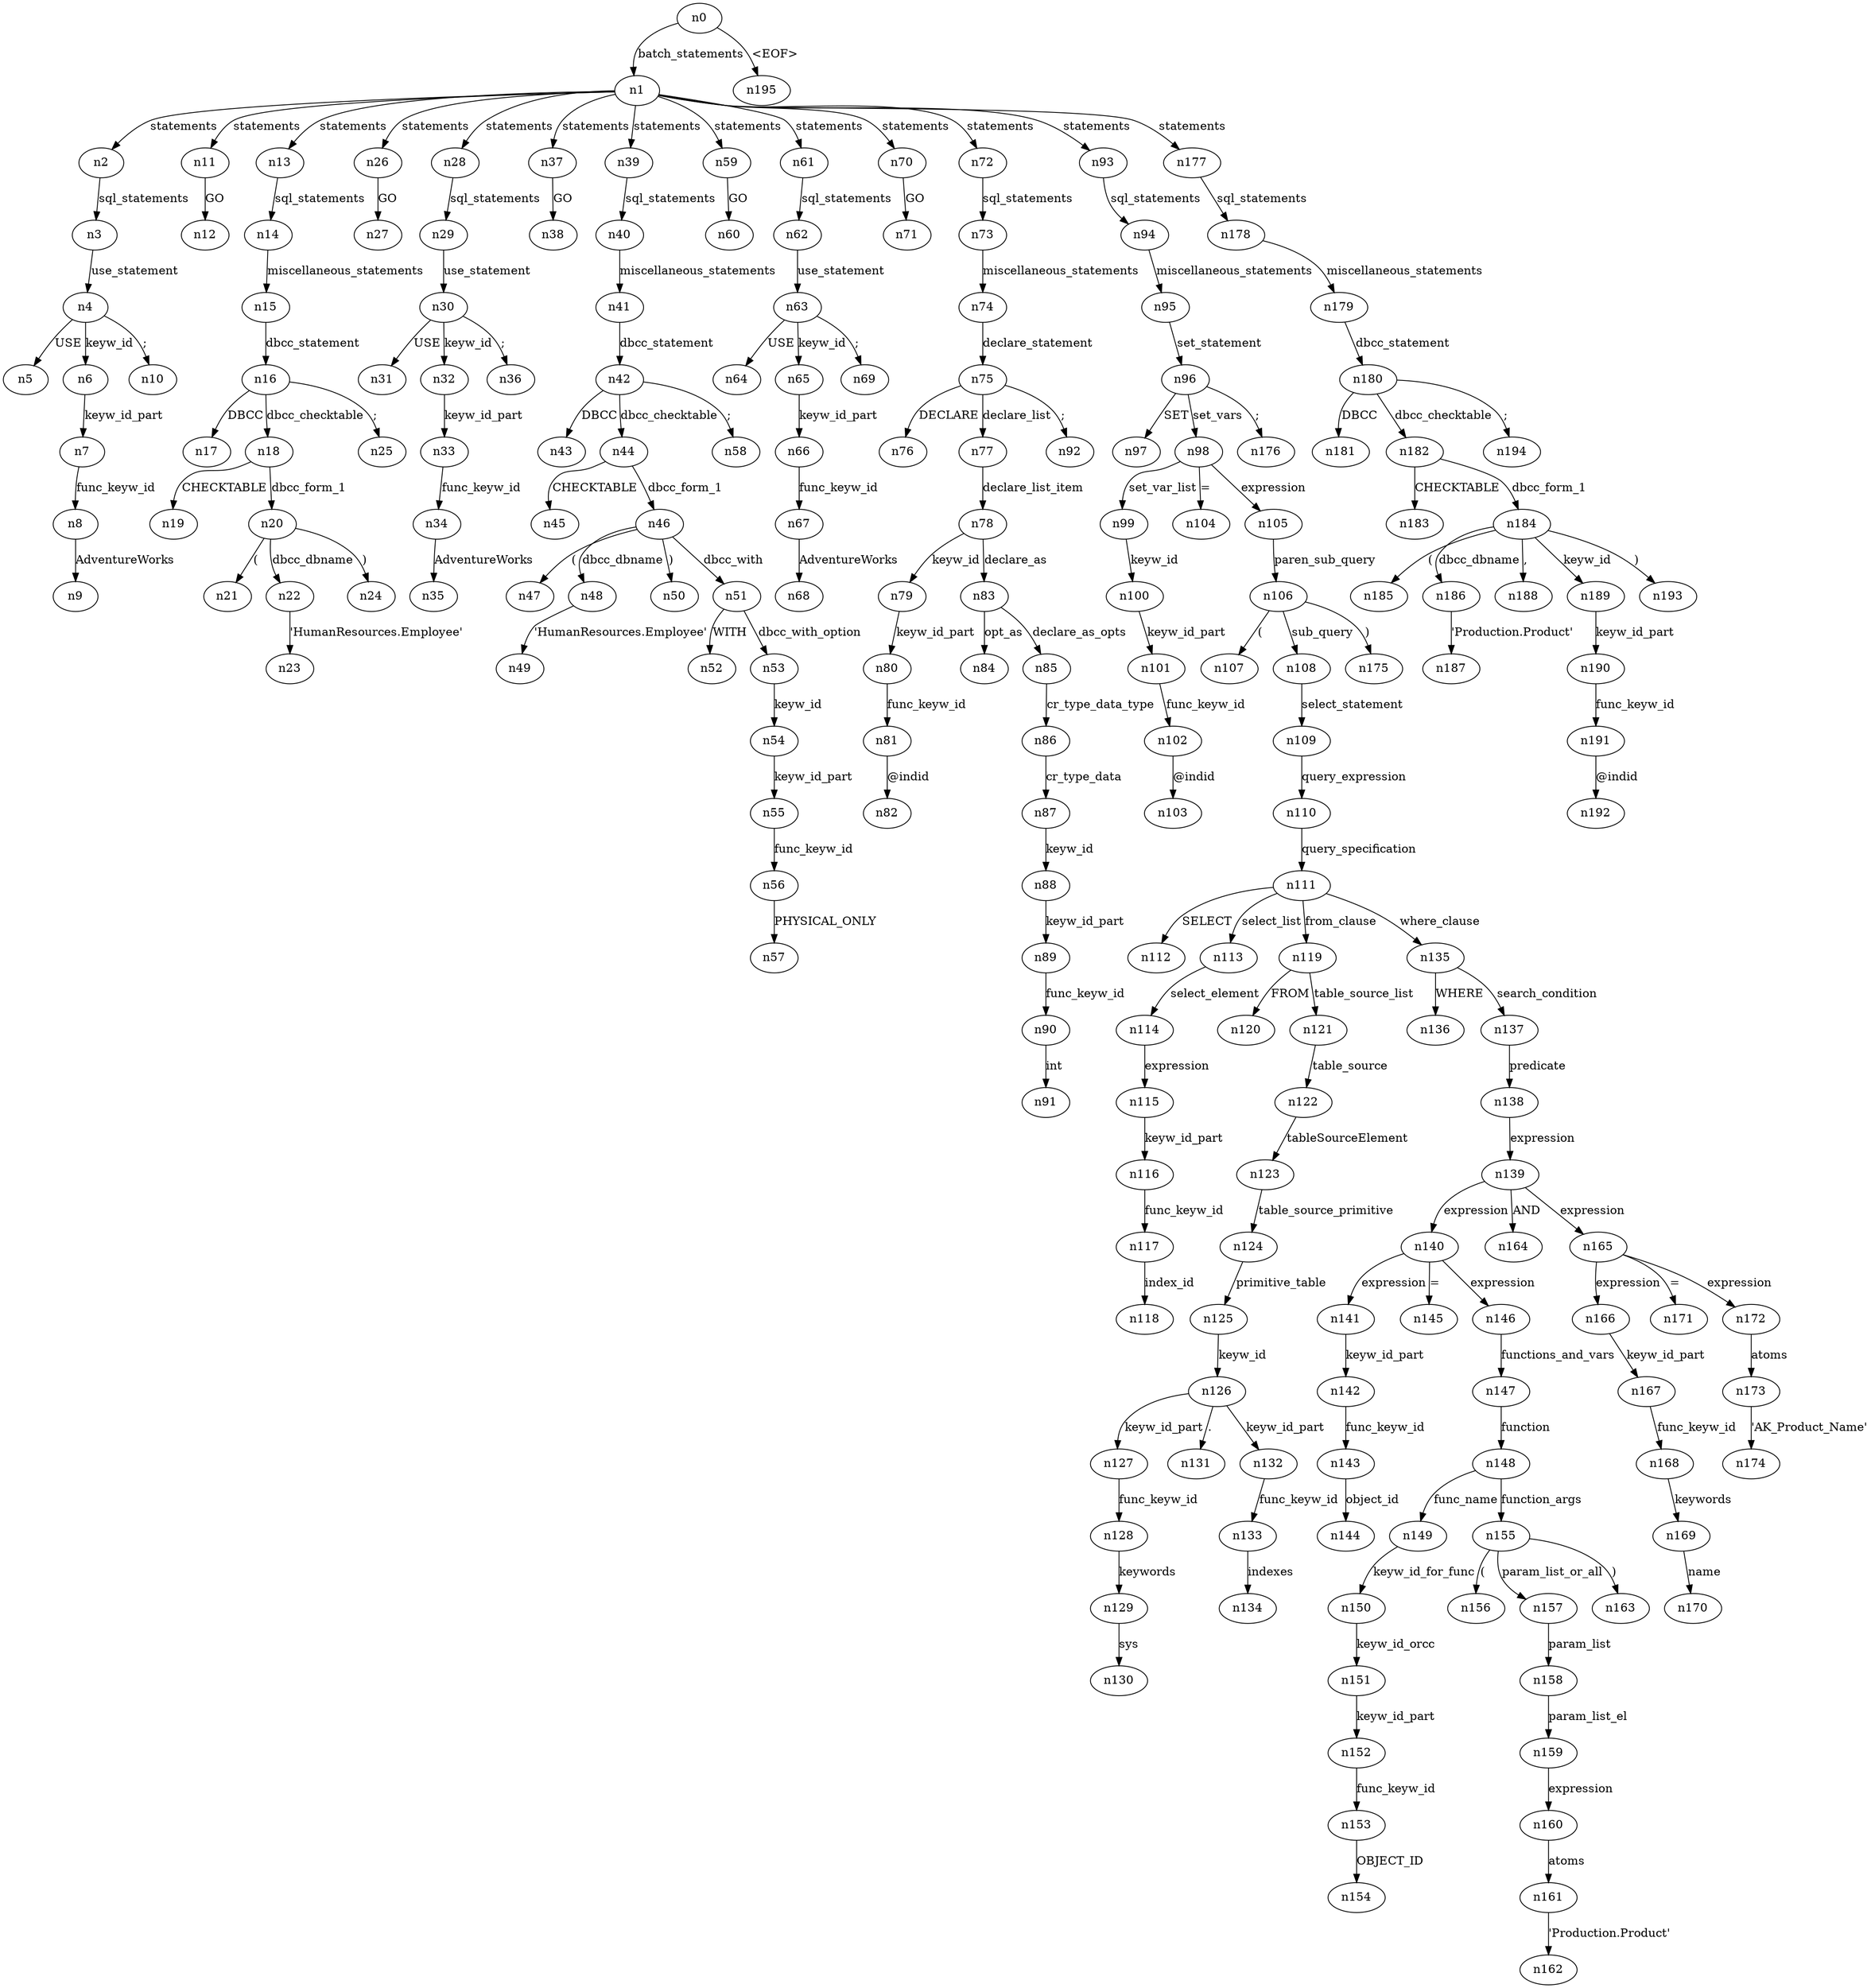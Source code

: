 digraph ParseTree {
  n0 -> n1 [label="batch_statements"];
  n1 -> n2 [label="statements"];
  n2 -> n3 [label="sql_statements"];
  n3 -> n4 [label="use_statement"];
  n4 -> n5 [label="USE"];
  n4 -> n6 [label="keyw_id"];
  n6 -> n7 [label="keyw_id_part"];
  n7 -> n8 [label="func_keyw_id"];
  n8 -> n9 [label="AdventureWorks"];
  n4 -> n10 [label=";"];
  n1 -> n11 [label="statements"];
  n11 -> n12 [label="GO"];
  n1 -> n13 [label="statements"];
  n13 -> n14 [label="sql_statements"];
  n14 -> n15 [label="miscellaneous_statements"];
  n15 -> n16 [label="dbcc_statement"];
  n16 -> n17 [label="DBCC"];
  n16 -> n18 [label="dbcc_checktable"];
  n18 -> n19 [label="CHECKTABLE"];
  n18 -> n20 [label="dbcc_form_1"];
  n20 -> n21 [label="("];
  n20 -> n22 [label="dbcc_dbname"];
  n22 -> n23 [label="'HumanResources.Employee'"];
  n20 -> n24 [label=")"];
  n16 -> n25 [label=";"];
  n1 -> n26 [label="statements"];
  n26 -> n27 [label="GO"];
  n1 -> n28 [label="statements"];
  n28 -> n29 [label="sql_statements"];
  n29 -> n30 [label="use_statement"];
  n30 -> n31 [label="USE"];
  n30 -> n32 [label="keyw_id"];
  n32 -> n33 [label="keyw_id_part"];
  n33 -> n34 [label="func_keyw_id"];
  n34 -> n35 [label="AdventureWorks"];
  n30 -> n36 [label=";"];
  n1 -> n37 [label="statements"];
  n37 -> n38 [label="GO"];
  n1 -> n39 [label="statements"];
  n39 -> n40 [label="sql_statements"];
  n40 -> n41 [label="miscellaneous_statements"];
  n41 -> n42 [label="dbcc_statement"];
  n42 -> n43 [label="DBCC"];
  n42 -> n44 [label="dbcc_checktable"];
  n44 -> n45 [label="CHECKTABLE"];
  n44 -> n46 [label="dbcc_form_1"];
  n46 -> n47 [label="("];
  n46 -> n48 [label="dbcc_dbname"];
  n48 -> n49 [label="'HumanResources.Employee'"];
  n46 -> n50 [label=")"];
  n46 -> n51 [label="dbcc_with"];
  n51 -> n52 [label="WITH"];
  n51 -> n53 [label="dbcc_with_option"];
  n53 -> n54 [label="keyw_id"];
  n54 -> n55 [label="keyw_id_part"];
  n55 -> n56 [label="func_keyw_id"];
  n56 -> n57 [label="PHYSICAL_ONLY"];
  n42 -> n58 [label=";"];
  n1 -> n59 [label="statements"];
  n59 -> n60 [label="GO"];
  n1 -> n61 [label="statements"];
  n61 -> n62 [label="sql_statements"];
  n62 -> n63 [label="use_statement"];
  n63 -> n64 [label="USE"];
  n63 -> n65 [label="keyw_id"];
  n65 -> n66 [label="keyw_id_part"];
  n66 -> n67 [label="func_keyw_id"];
  n67 -> n68 [label="AdventureWorks"];
  n63 -> n69 [label=";"];
  n1 -> n70 [label="statements"];
  n70 -> n71 [label="GO"];
  n1 -> n72 [label="statements"];
  n72 -> n73 [label="sql_statements"];
  n73 -> n74 [label="miscellaneous_statements"];
  n74 -> n75 [label="declare_statement"];
  n75 -> n76 [label="DECLARE"];
  n75 -> n77 [label="declare_list"];
  n77 -> n78 [label="declare_list_item"];
  n78 -> n79 [label="keyw_id"];
  n79 -> n80 [label="keyw_id_part"];
  n80 -> n81 [label="func_keyw_id"];
  n81 -> n82 [label="@indid"];
  n78 -> n83 [label="declare_as"];
  n83 -> n84 [label="opt_as"];
  n83 -> n85 [label="declare_as_opts"];
  n85 -> n86 [label="cr_type_data_type"];
  n86 -> n87 [label="cr_type_data"];
  n87 -> n88 [label="keyw_id"];
  n88 -> n89 [label="keyw_id_part"];
  n89 -> n90 [label="func_keyw_id"];
  n90 -> n91 [label="int"];
  n75 -> n92 [label=";"];
  n1 -> n93 [label="statements"];
  n93 -> n94 [label="sql_statements"];
  n94 -> n95 [label="miscellaneous_statements"];
  n95 -> n96 [label="set_statement"];
  n96 -> n97 [label="SET"];
  n96 -> n98 [label="set_vars"];
  n98 -> n99 [label="set_var_list"];
  n99 -> n100 [label="keyw_id"];
  n100 -> n101 [label="keyw_id_part"];
  n101 -> n102 [label="func_keyw_id"];
  n102 -> n103 [label="@indid"];
  n98 -> n104 [label="="];
  n98 -> n105 [label="expression"];
  n105 -> n106 [label="paren_sub_query"];
  n106 -> n107 [label="("];
  n106 -> n108 [label="sub_query"];
  n108 -> n109 [label="select_statement"];
  n109 -> n110 [label="query_expression"];
  n110 -> n111 [label="query_specification"];
  n111 -> n112 [label="SELECT"];
  n111 -> n113 [label="select_list"];
  n113 -> n114 [label="select_element"];
  n114 -> n115 [label="expression"];
  n115 -> n116 [label="keyw_id_part"];
  n116 -> n117 [label="func_keyw_id"];
  n117 -> n118 [label="index_id"];
  n111 -> n119 [label="from_clause"];
  n119 -> n120 [label="FROM"];
  n119 -> n121 [label="table_source_list"];
  n121 -> n122 [label="table_source"];
  n122 -> n123 [label="tableSourceElement"];
  n123 -> n124 [label="table_source_primitive"];
  n124 -> n125 [label="primitive_table"];
  n125 -> n126 [label="keyw_id"];
  n126 -> n127 [label="keyw_id_part"];
  n127 -> n128 [label="func_keyw_id"];
  n128 -> n129 [label="keywords"];
  n129 -> n130 [label="sys"];
  n126 -> n131 [label="."];
  n126 -> n132 [label="keyw_id_part"];
  n132 -> n133 [label="func_keyw_id"];
  n133 -> n134 [label="indexes"];
  n111 -> n135 [label="where_clause"];
  n135 -> n136 [label="WHERE"];
  n135 -> n137 [label="search_condition"];
  n137 -> n138 [label="predicate"];
  n138 -> n139 [label="expression"];
  n139 -> n140 [label="expression"];
  n140 -> n141 [label="expression"];
  n141 -> n142 [label="keyw_id_part"];
  n142 -> n143 [label="func_keyw_id"];
  n143 -> n144 [label="object_id"];
  n140 -> n145 [label="="];
  n140 -> n146 [label="expression"];
  n146 -> n147 [label="functions_and_vars"];
  n147 -> n148 [label="function"];
  n148 -> n149 [label="func_name"];
  n149 -> n150 [label="keyw_id_for_func"];
  n150 -> n151 [label="keyw_id_orcc"];
  n151 -> n152 [label="keyw_id_part"];
  n152 -> n153 [label="func_keyw_id"];
  n153 -> n154 [label="OBJECT_ID"];
  n148 -> n155 [label="function_args"];
  n155 -> n156 [label="("];
  n155 -> n157 [label="param_list_or_all"];
  n157 -> n158 [label="param_list"];
  n158 -> n159 [label="param_list_el"];
  n159 -> n160 [label="expression"];
  n160 -> n161 [label="atoms"];
  n161 -> n162 [label="'Production.Product'"];
  n155 -> n163 [label=")"];
  n139 -> n164 [label="AND"];
  n139 -> n165 [label="expression"];
  n165 -> n166 [label="expression"];
  n166 -> n167 [label="keyw_id_part"];
  n167 -> n168 [label="func_keyw_id"];
  n168 -> n169 [label="keywords"];
  n169 -> n170 [label="name"];
  n165 -> n171 [label="="];
  n165 -> n172 [label="expression"];
  n172 -> n173 [label="atoms"];
  n173 -> n174 [label="'AK_Product_Name'"];
  n106 -> n175 [label=")"];
  n96 -> n176 [label=";"];
  n1 -> n177 [label="statements"];
  n177 -> n178 [label="sql_statements"];
  n178 -> n179 [label="miscellaneous_statements"];
  n179 -> n180 [label="dbcc_statement"];
  n180 -> n181 [label="DBCC"];
  n180 -> n182 [label="dbcc_checktable"];
  n182 -> n183 [label="CHECKTABLE"];
  n182 -> n184 [label="dbcc_form_1"];
  n184 -> n185 [label="("];
  n184 -> n186 [label="dbcc_dbname"];
  n186 -> n187 [label="'Production.Product'"];
  n184 -> n188 [label=","];
  n184 -> n189 [label="keyw_id"];
  n189 -> n190 [label="keyw_id_part"];
  n190 -> n191 [label="func_keyw_id"];
  n191 -> n192 [label="@indid"];
  n184 -> n193 [label=")"];
  n180 -> n194 [label=";"];
  n0 -> n195 [label="<EOF>"];
}